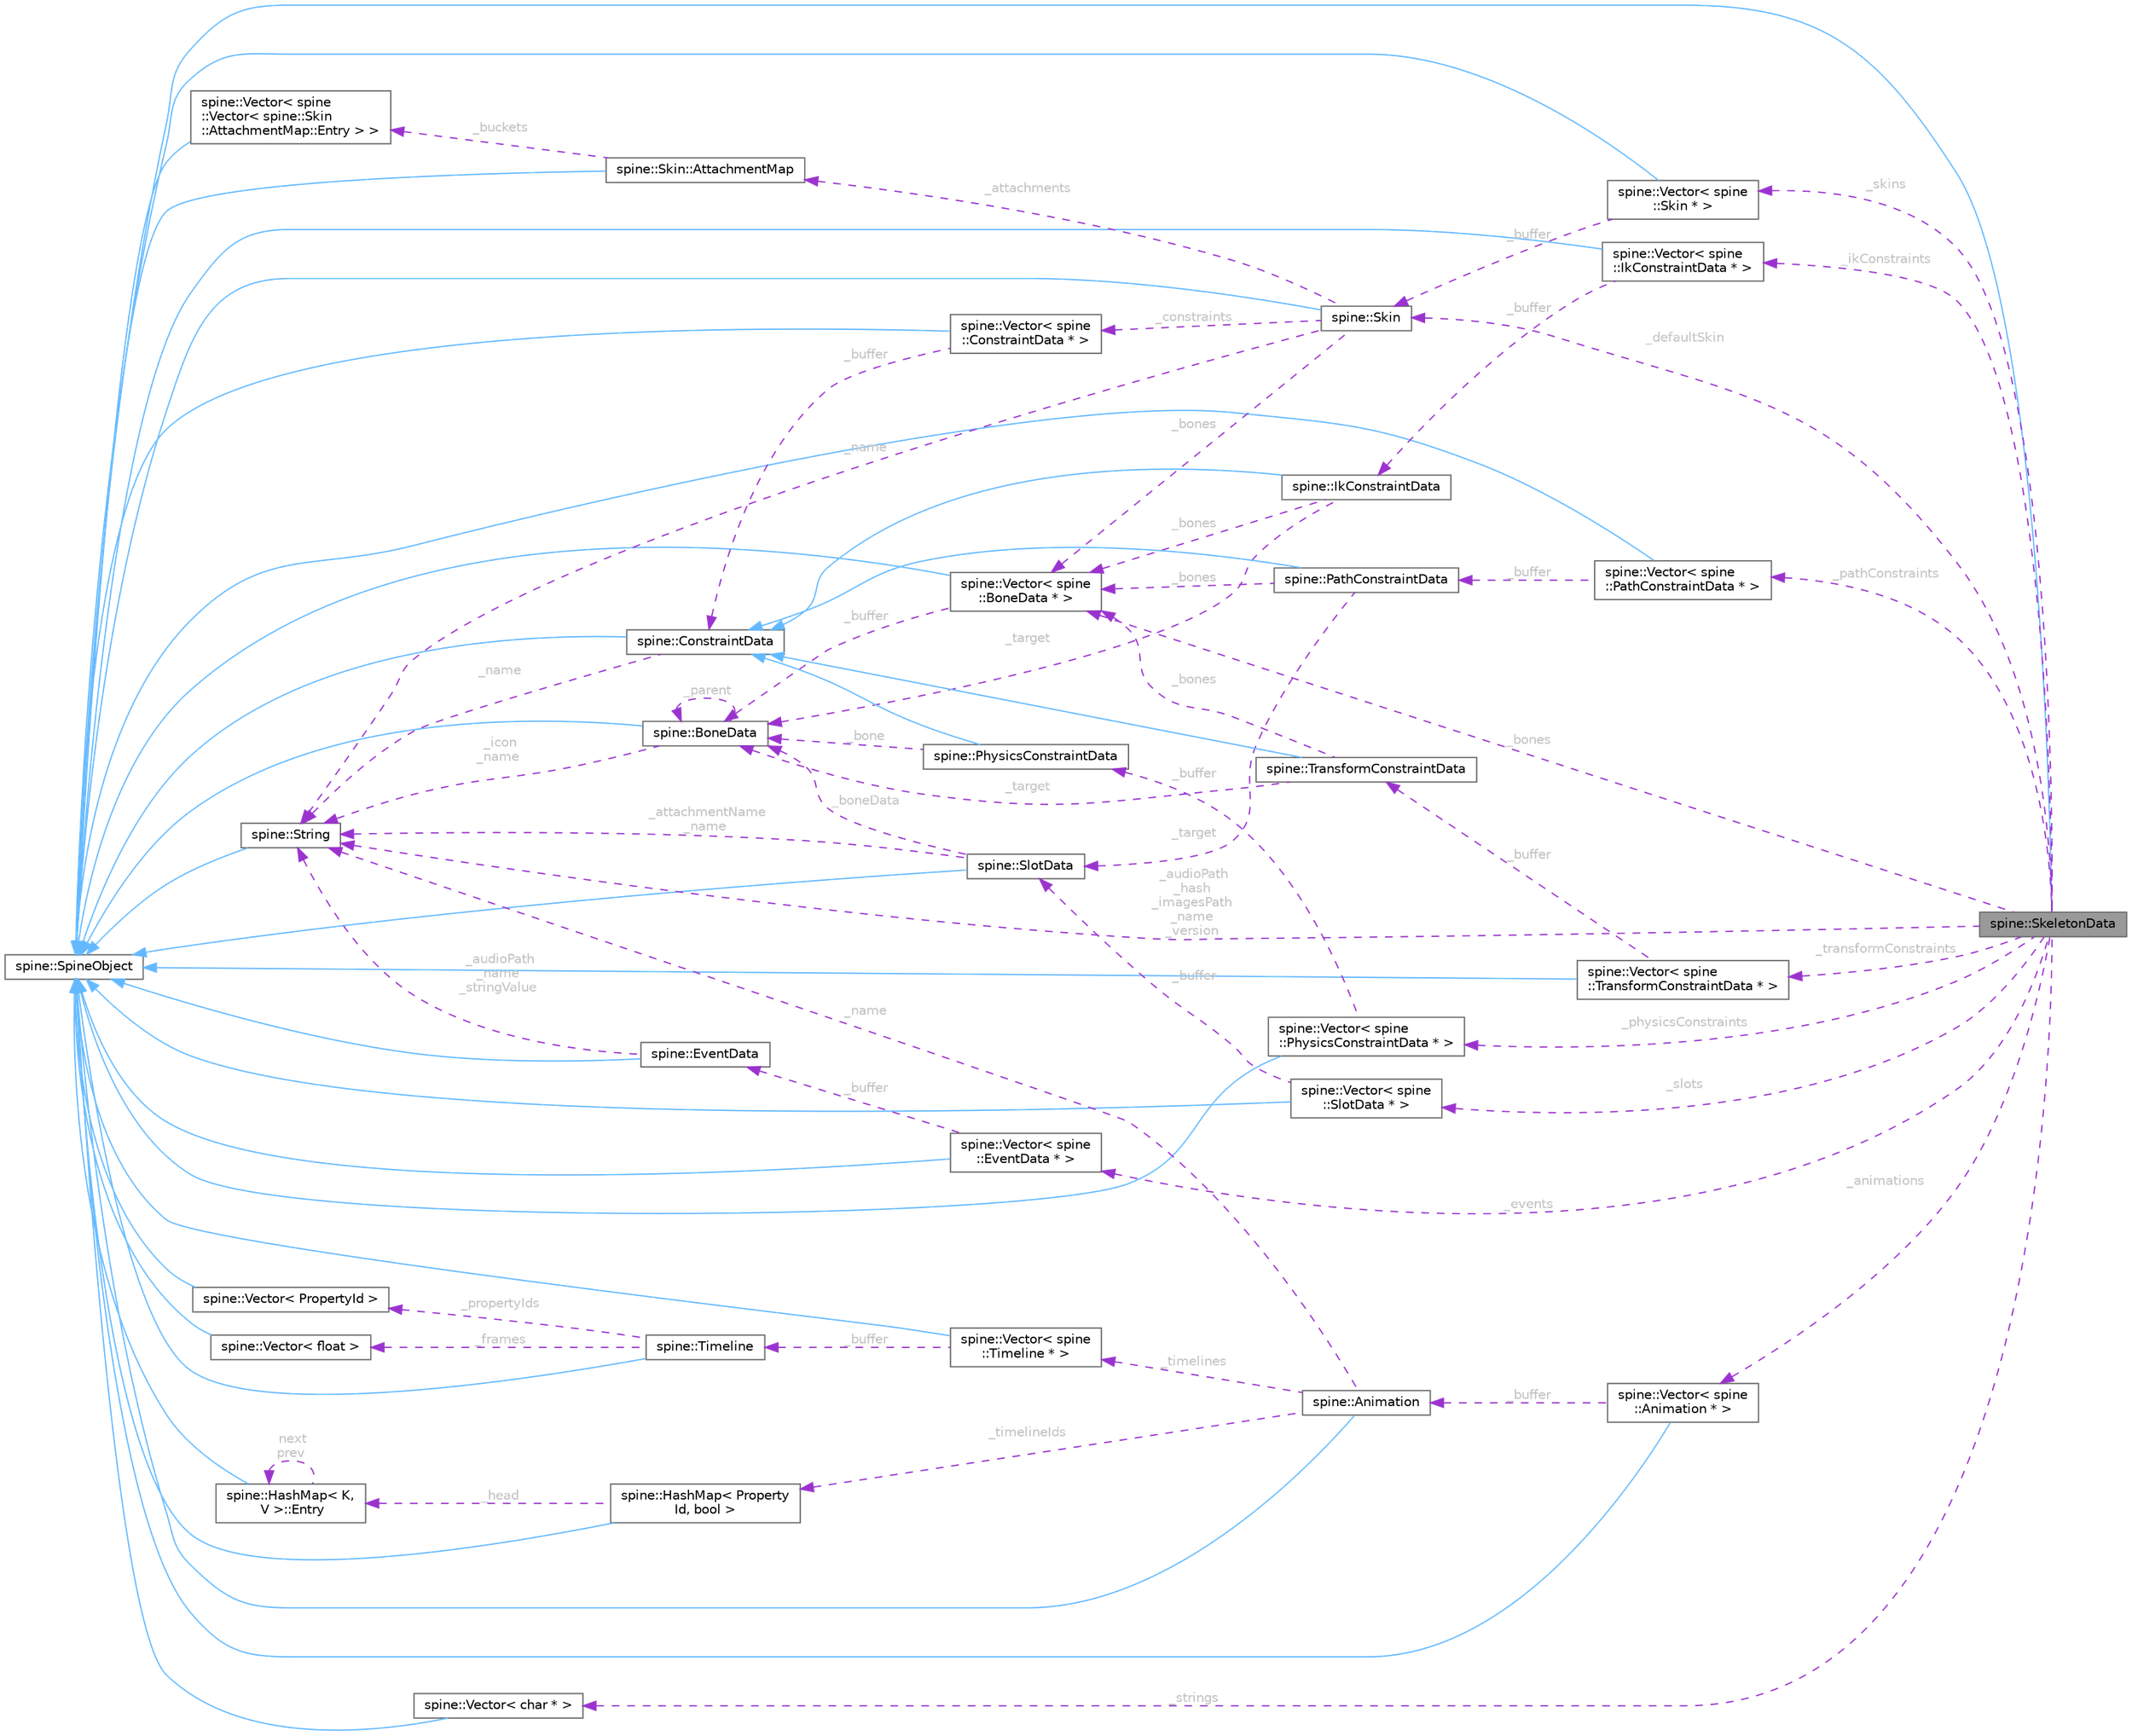 digraph "spine::SkeletonData"
{
 // LATEX_PDF_SIZE
  bgcolor="transparent";
  edge [fontname=Helvetica,fontsize=10,labelfontname=Helvetica,labelfontsize=10];
  node [fontname=Helvetica,fontsize=10,shape=box,height=0.2,width=0.4];
  rankdir="LR";
  Node1 [id="Node000001",label="spine::SkeletonData",height=0.2,width=0.4,color="gray40", fillcolor="grey60", style="filled", fontcolor="black",tooltip="Stores the setup pose and all of the stateless data for a skeleton."];
  Node2 -> Node1 [id="edge1_Node000001_Node000002",dir="back",color="steelblue1",style="solid",tooltip=" "];
  Node2 [id="Node000002",label="spine::SpineObject",height=0.2,width=0.4,color="gray40", fillcolor="white", style="filled",URL="$classspine_1_1_spine_object.html",tooltip=" "];
  Node3 -> Node1 [id="edge2_Node000001_Node000003",dir="back",color="darkorchid3",style="dashed",tooltip=" ",label=" _audioPath\n_hash\n_imagesPath\n_name\n_version",fontcolor="grey" ];
  Node3 [id="Node000003",label="spine::String",height=0.2,width=0.4,color="gray40", fillcolor="white", style="filled",URL="$classspine_1_1_string.html",tooltip=" "];
  Node2 -> Node3 [id="edge3_Node000003_Node000002",dir="back",color="steelblue1",style="solid",tooltip=" "];
  Node4 -> Node1 [id="edge4_Node000001_Node000004",dir="back",color="darkorchid3",style="dashed",tooltip=" ",label=" _bones",fontcolor="grey" ];
  Node4 [id="Node000004",label="spine::Vector\< spine\l::BoneData * \>",height=0.2,width=0.4,color="gray40", fillcolor="white", style="filled",URL="$classspine_1_1_vector.html",tooltip=" "];
  Node2 -> Node4 [id="edge5_Node000004_Node000002",dir="back",color="steelblue1",style="solid",tooltip=" "];
  Node5 -> Node4 [id="edge6_Node000004_Node000005",dir="back",color="darkorchid3",style="dashed",tooltip=" ",label=" _buffer",fontcolor="grey" ];
  Node5 [id="Node000005",label="spine::BoneData",height=0.2,width=0.4,color="gray40", fillcolor="white", style="filled",URL="$classspine_1_1_bone_data.html",tooltip=" "];
  Node2 -> Node5 [id="edge7_Node000005_Node000002",dir="back",color="steelblue1",style="solid",tooltip=" "];
  Node3 -> Node5 [id="edge8_Node000005_Node000003",dir="back",color="darkorchid3",style="dashed",tooltip=" ",label=" _icon\n_name",fontcolor="grey" ];
  Node5 -> Node5 [id="edge9_Node000005_Node000005",dir="back",color="darkorchid3",style="dashed",tooltip=" ",label=" _parent",fontcolor="grey" ];
  Node6 -> Node1 [id="edge10_Node000001_Node000006",dir="back",color="darkorchid3",style="dashed",tooltip=" ",label=" _slots",fontcolor="grey" ];
  Node6 [id="Node000006",label="spine::Vector\< spine\l::SlotData * \>",height=0.2,width=0.4,color="gray40", fillcolor="white", style="filled",URL="$classspine_1_1_vector.html",tooltip=" "];
  Node2 -> Node6 [id="edge11_Node000006_Node000002",dir="back",color="steelblue1",style="solid",tooltip=" "];
  Node7 -> Node6 [id="edge12_Node000006_Node000007",dir="back",color="darkorchid3",style="dashed",tooltip=" ",label=" _buffer",fontcolor="grey" ];
  Node7 [id="Node000007",label="spine::SlotData",height=0.2,width=0.4,color="gray40", fillcolor="white", style="filled",URL="$classspine_1_1_slot_data.html",tooltip=" "];
  Node2 -> Node7 [id="edge13_Node000007_Node000002",dir="back",color="steelblue1",style="solid",tooltip=" "];
  Node3 -> Node7 [id="edge14_Node000007_Node000003",dir="back",color="darkorchid3",style="dashed",tooltip=" ",label=" _attachmentName\n_name",fontcolor="grey" ];
  Node5 -> Node7 [id="edge15_Node000007_Node000005",dir="back",color="darkorchid3",style="dashed",tooltip=" ",label=" _boneData",fontcolor="grey" ];
  Node8 -> Node1 [id="edge16_Node000001_Node000008",dir="back",color="darkorchid3",style="dashed",tooltip=" ",label=" _skins",fontcolor="grey" ];
  Node8 [id="Node000008",label="spine::Vector\< spine\l::Skin * \>",height=0.2,width=0.4,color="gray40", fillcolor="white", style="filled",URL="$classspine_1_1_vector.html",tooltip=" "];
  Node2 -> Node8 [id="edge17_Node000008_Node000002",dir="back",color="steelblue1",style="solid",tooltip=" "];
  Node9 -> Node8 [id="edge18_Node000008_Node000009",dir="back",color="darkorchid3",style="dashed",tooltip=" ",label=" _buffer",fontcolor="grey" ];
  Node9 [id="Node000009",label="spine::Skin",height=0.2,width=0.4,color="gray40", fillcolor="white", style="filled",URL="$classspine_1_1_skin.html",tooltip=" "];
  Node2 -> Node9 [id="edge19_Node000009_Node000002",dir="back",color="steelblue1",style="solid",tooltip=" "];
  Node3 -> Node9 [id="edge20_Node000009_Node000003",dir="back",color="darkorchid3",style="dashed",tooltip=" ",label=" _name",fontcolor="grey" ];
  Node10 -> Node9 [id="edge21_Node000009_Node000010",dir="back",color="darkorchid3",style="dashed",tooltip=" ",label=" _attachments",fontcolor="grey" ];
  Node10 [id="Node000010",label="spine::Skin::AttachmentMap",height=0.2,width=0.4,color="gray40", fillcolor="white", style="filled",URL="$classspine_1_1_skin_1_1_attachment_map.html",tooltip=" "];
  Node2 -> Node10 [id="edge22_Node000010_Node000002",dir="back",color="steelblue1",style="solid",tooltip=" "];
  Node11 -> Node10 [id="edge23_Node000010_Node000011",dir="back",color="darkorchid3",style="dashed",tooltip=" ",label=" _buckets",fontcolor="grey" ];
  Node11 [id="Node000011",label="spine::Vector\< spine\l::Vector\< spine::Skin\l::AttachmentMap::Entry \> \>",height=0.2,width=0.4,color="gray40", fillcolor="white", style="filled",URL="$classspine_1_1_vector.html",tooltip=" "];
  Node2 -> Node11 [id="edge24_Node000011_Node000002",dir="back",color="steelblue1",style="solid",tooltip=" "];
  Node4 -> Node9 [id="edge25_Node000009_Node000004",dir="back",color="darkorchid3",style="dashed",tooltip=" ",label=" _bones",fontcolor="grey" ];
  Node12 -> Node9 [id="edge26_Node000009_Node000012",dir="back",color="darkorchid3",style="dashed",tooltip=" ",label=" _constraints",fontcolor="grey" ];
  Node12 [id="Node000012",label="spine::Vector\< spine\l::ConstraintData * \>",height=0.2,width=0.4,color="gray40", fillcolor="white", style="filled",URL="$classspine_1_1_vector.html",tooltip=" "];
  Node2 -> Node12 [id="edge27_Node000012_Node000002",dir="back",color="steelblue1",style="solid",tooltip=" "];
  Node13 -> Node12 [id="edge28_Node000012_Node000013",dir="back",color="darkorchid3",style="dashed",tooltip=" ",label=" _buffer",fontcolor="grey" ];
  Node13 [id="Node000013",label="spine::ConstraintData",height=0.2,width=0.4,color="gray40", fillcolor="white", style="filled",URL="$classspine_1_1_constraint_data.html",tooltip="The interface for all constraints."];
  Node2 -> Node13 [id="edge29_Node000013_Node000002",dir="back",color="steelblue1",style="solid",tooltip=" "];
  Node3 -> Node13 [id="edge30_Node000013_Node000003",dir="back",color="darkorchid3",style="dashed",tooltip=" ",label=" _name",fontcolor="grey" ];
  Node9 -> Node1 [id="edge31_Node000001_Node000009",dir="back",color="darkorchid3",style="dashed",tooltip=" ",label=" _defaultSkin",fontcolor="grey" ];
  Node14 -> Node1 [id="edge32_Node000001_Node000014",dir="back",color="darkorchid3",style="dashed",tooltip=" ",label=" _events",fontcolor="grey" ];
  Node14 [id="Node000014",label="spine::Vector\< spine\l::EventData * \>",height=0.2,width=0.4,color="gray40", fillcolor="white", style="filled",URL="$classspine_1_1_vector.html",tooltip=" "];
  Node2 -> Node14 [id="edge33_Node000014_Node000002",dir="back",color="steelblue1",style="solid",tooltip=" "];
  Node15 -> Node14 [id="edge34_Node000014_Node000015",dir="back",color="darkorchid3",style="dashed",tooltip=" ",label=" _buffer",fontcolor="grey" ];
  Node15 [id="Node000015",label="spine::EventData",height=0.2,width=0.4,color="gray40", fillcolor="white", style="filled",URL="$classspine_1_1_event_data.html",tooltip="Stores the setup pose values for an Event."];
  Node2 -> Node15 [id="edge35_Node000015_Node000002",dir="back",color="steelblue1",style="solid",tooltip=" "];
  Node3 -> Node15 [id="edge36_Node000015_Node000003",dir="back",color="darkorchid3",style="dashed",tooltip=" ",label=" _audioPath\n_name\n_stringValue",fontcolor="grey" ];
  Node16 -> Node1 [id="edge37_Node000001_Node000016",dir="back",color="darkorchid3",style="dashed",tooltip=" ",label=" _animations",fontcolor="grey" ];
  Node16 [id="Node000016",label="spine::Vector\< spine\l::Animation * \>",height=0.2,width=0.4,color="gray40", fillcolor="white", style="filled",URL="$classspine_1_1_vector.html",tooltip=" "];
  Node2 -> Node16 [id="edge38_Node000016_Node000002",dir="back",color="steelblue1",style="solid",tooltip=" "];
  Node17 -> Node16 [id="edge39_Node000016_Node000017",dir="back",color="darkorchid3",style="dashed",tooltip=" ",label=" _buffer",fontcolor="grey" ];
  Node17 [id="Node000017",label="spine::Animation",height=0.2,width=0.4,color="gray40", fillcolor="white", style="filled",URL="$classspine_1_1_animation.html",tooltip=" "];
  Node2 -> Node17 [id="edge40_Node000017_Node000002",dir="back",color="steelblue1",style="solid",tooltip=" "];
  Node18 -> Node17 [id="edge41_Node000017_Node000018",dir="back",color="darkorchid3",style="dashed",tooltip=" ",label=" _timelines",fontcolor="grey" ];
  Node18 [id="Node000018",label="spine::Vector\< spine\l::Timeline * \>",height=0.2,width=0.4,color="gray40", fillcolor="white", style="filled",URL="$classspine_1_1_vector.html",tooltip=" "];
  Node2 -> Node18 [id="edge42_Node000018_Node000002",dir="back",color="steelblue1",style="solid",tooltip=" "];
  Node19 -> Node18 [id="edge43_Node000018_Node000019",dir="back",color="darkorchid3",style="dashed",tooltip=" ",label=" _buffer",fontcolor="grey" ];
  Node19 [id="Node000019",label="spine::Timeline",height=0.2,width=0.4,color="gray40", fillcolor="white", style="filled",URL="$classspine_1_1_timeline.html",tooltip=" "];
  Node2 -> Node19 [id="edge44_Node000019_Node000002",dir="back",color="steelblue1",style="solid",tooltip=" "];
  Node20 -> Node19 [id="edge45_Node000019_Node000020",dir="back",color="darkorchid3",style="dashed",tooltip=" ",label=" _propertyIds",fontcolor="grey" ];
  Node20 [id="Node000020",label="spine::Vector\< PropertyId \>",height=0.2,width=0.4,color="gray40", fillcolor="white", style="filled",URL="$classspine_1_1_vector.html",tooltip=" "];
  Node2 -> Node20 [id="edge46_Node000020_Node000002",dir="back",color="steelblue1",style="solid",tooltip=" "];
  Node21 -> Node19 [id="edge47_Node000019_Node000021",dir="back",color="darkorchid3",style="dashed",tooltip=" ",label=" _frames",fontcolor="grey" ];
  Node21 [id="Node000021",label="spine::Vector\< float \>",height=0.2,width=0.4,color="gray40", fillcolor="white", style="filled",URL="$classspine_1_1_vector.html",tooltip=" "];
  Node2 -> Node21 [id="edge48_Node000021_Node000002",dir="back",color="steelblue1",style="solid",tooltip=" "];
  Node22 -> Node17 [id="edge49_Node000017_Node000022",dir="back",color="darkorchid3",style="dashed",tooltip=" ",label=" _timelineIds",fontcolor="grey" ];
  Node22 [id="Node000022",label="spine::HashMap\< Property\lId, bool \>",height=0.2,width=0.4,color="gray40", fillcolor="white", style="filled",URL="$classspine_1_1_hash_map.html",tooltip=" "];
  Node2 -> Node22 [id="edge50_Node000022_Node000002",dir="back",color="steelblue1",style="solid",tooltip=" "];
  Node23 -> Node22 [id="edge51_Node000022_Node000023",dir="back",color="darkorchid3",style="dashed",tooltip=" ",label=" _head",fontcolor="grey" ];
  Node23 [id="Node000023",label="spine::HashMap\< K,\l V \>::Entry",height=0.2,width=0.4,color="gray40", fillcolor="white", style="filled",URL="$classspine_1_1_hash_map_1_1_entry.html",tooltip=" "];
  Node2 -> Node23 [id="edge52_Node000023_Node000002",dir="back",color="steelblue1",style="solid",tooltip=" "];
  Node23 -> Node23 [id="edge53_Node000023_Node000023",dir="back",color="darkorchid3",style="dashed",tooltip=" ",label=" next\nprev",fontcolor="grey" ];
  Node3 -> Node17 [id="edge54_Node000017_Node000003",dir="back",color="darkorchid3",style="dashed",tooltip=" ",label=" _name",fontcolor="grey" ];
  Node24 -> Node1 [id="edge55_Node000001_Node000024",dir="back",color="darkorchid3",style="dashed",tooltip=" ",label=" _ikConstraints",fontcolor="grey" ];
  Node24 [id="Node000024",label="spine::Vector\< spine\l::IkConstraintData * \>",height=0.2,width=0.4,color="gray40", fillcolor="white", style="filled",URL="$classspine_1_1_vector.html",tooltip=" "];
  Node2 -> Node24 [id="edge56_Node000024_Node000002",dir="back",color="steelblue1",style="solid",tooltip=" "];
  Node25 -> Node24 [id="edge57_Node000024_Node000025",dir="back",color="darkorchid3",style="dashed",tooltip=" ",label=" _buffer",fontcolor="grey" ];
  Node25 [id="Node000025",label="spine::IkConstraintData",height=0.2,width=0.4,color="gray40", fillcolor="white", style="filled",URL="$classspine_1_1_ik_constraint_data.html",tooltip=" "];
  Node13 -> Node25 [id="edge58_Node000025_Node000013",dir="back",color="steelblue1",style="solid",tooltip=" "];
  Node4 -> Node25 [id="edge59_Node000025_Node000004",dir="back",color="darkorchid3",style="dashed",tooltip=" ",label=" _bones",fontcolor="grey" ];
  Node5 -> Node25 [id="edge60_Node000025_Node000005",dir="back",color="darkorchid3",style="dashed",tooltip=" ",label=" _target",fontcolor="grey" ];
  Node26 -> Node1 [id="edge61_Node000001_Node000026",dir="back",color="darkorchid3",style="dashed",tooltip=" ",label=" _transformConstraints",fontcolor="grey" ];
  Node26 [id="Node000026",label="spine::Vector\< spine\l::TransformConstraintData * \>",height=0.2,width=0.4,color="gray40", fillcolor="white", style="filled",URL="$classspine_1_1_vector.html",tooltip=" "];
  Node2 -> Node26 [id="edge62_Node000026_Node000002",dir="back",color="steelblue1",style="solid",tooltip=" "];
  Node27 -> Node26 [id="edge63_Node000026_Node000027",dir="back",color="darkorchid3",style="dashed",tooltip=" ",label=" _buffer",fontcolor="grey" ];
  Node27 [id="Node000027",label="spine::TransformConstraintData",height=0.2,width=0.4,color="gray40", fillcolor="white", style="filled",URL="$classspine_1_1_transform_constraint_data.html",tooltip=" "];
  Node13 -> Node27 [id="edge64_Node000027_Node000013",dir="back",color="steelblue1",style="solid",tooltip=" "];
  Node4 -> Node27 [id="edge65_Node000027_Node000004",dir="back",color="darkorchid3",style="dashed",tooltip=" ",label=" _bones",fontcolor="grey" ];
  Node5 -> Node27 [id="edge66_Node000027_Node000005",dir="back",color="darkorchid3",style="dashed",tooltip=" ",label=" _target",fontcolor="grey" ];
  Node28 -> Node1 [id="edge67_Node000001_Node000028",dir="back",color="darkorchid3",style="dashed",tooltip=" ",label=" _pathConstraints",fontcolor="grey" ];
  Node28 [id="Node000028",label="spine::Vector\< spine\l::PathConstraintData * \>",height=0.2,width=0.4,color="gray40", fillcolor="white", style="filled",URL="$classspine_1_1_vector.html",tooltip=" "];
  Node2 -> Node28 [id="edge68_Node000028_Node000002",dir="back",color="steelblue1",style="solid",tooltip=" "];
  Node29 -> Node28 [id="edge69_Node000028_Node000029",dir="back",color="darkorchid3",style="dashed",tooltip=" ",label=" _buffer",fontcolor="grey" ];
  Node29 [id="Node000029",label="spine::PathConstraintData",height=0.2,width=0.4,color="gray40", fillcolor="white", style="filled",URL="$classspine_1_1_path_constraint_data.html",tooltip=" "];
  Node13 -> Node29 [id="edge70_Node000029_Node000013",dir="back",color="steelblue1",style="solid",tooltip=" "];
  Node4 -> Node29 [id="edge71_Node000029_Node000004",dir="back",color="darkorchid3",style="dashed",tooltip=" ",label=" _bones",fontcolor="grey" ];
  Node7 -> Node29 [id="edge72_Node000029_Node000007",dir="back",color="darkorchid3",style="dashed",tooltip=" ",label=" _target",fontcolor="grey" ];
  Node30 -> Node1 [id="edge73_Node000001_Node000030",dir="back",color="darkorchid3",style="dashed",tooltip=" ",label=" _physicsConstraints",fontcolor="grey" ];
  Node30 [id="Node000030",label="spine::Vector\< spine\l::PhysicsConstraintData * \>",height=0.2,width=0.4,color="gray40", fillcolor="white", style="filled",URL="$classspine_1_1_vector.html",tooltip=" "];
  Node2 -> Node30 [id="edge74_Node000030_Node000002",dir="back",color="steelblue1",style="solid",tooltip=" "];
  Node31 -> Node30 [id="edge75_Node000030_Node000031",dir="back",color="darkorchid3",style="dashed",tooltip=" ",label=" _buffer",fontcolor="grey" ];
  Node31 [id="Node000031",label="spine::PhysicsConstraintData",height=0.2,width=0.4,color="gray40", fillcolor="white", style="filled",URL="$classspine_1_1_physics_constraint_data.html",tooltip=" "];
  Node13 -> Node31 [id="edge76_Node000031_Node000013",dir="back",color="steelblue1",style="solid",tooltip=" "];
  Node5 -> Node31 [id="edge77_Node000031_Node000005",dir="back",color="darkorchid3",style="dashed",tooltip=" ",label=" _bone",fontcolor="grey" ];
  Node32 -> Node1 [id="edge78_Node000001_Node000032",dir="back",color="darkorchid3",style="dashed",tooltip=" ",label=" _strings",fontcolor="grey" ];
  Node32 [id="Node000032",label="spine::Vector\< char * \>",height=0.2,width=0.4,color="gray40", fillcolor="white", style="filled",URL="$classspine_1_1_vector.html",tooltip=" "];
  Node2 -> Node32 [id="edge79_Node000032_Node000002",dir="back",color="steelblue1",style="solid",tooltip=" "];
}
